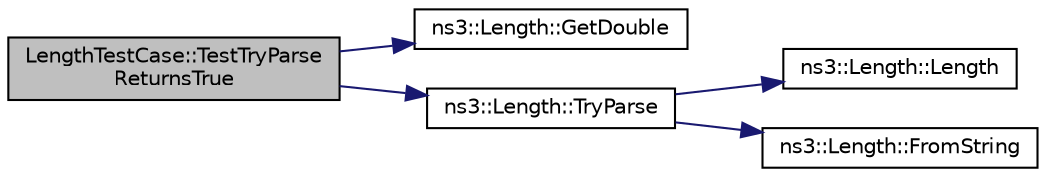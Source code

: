 digraph "LengthTestCase::TestTryParseReturnsTrue"
{
 // LATEX_PDF_SIZE
  edge [fontname="Helvetica",fontsize="10",labelfontname="Helvetica",labelfontsize="10"];
  node [fontname="Helvetica",fontsize="10",shape=record];
  rankdir="LR";
  Node1 [label="LengthTestCase::TestTryParse\lReturnsTrue",height=0.2,width=0.4,color="black", fillcolor="grey75", style="filled", fontcolor="black",tooltip="Test the TryParse function returns true on success."];
  Node1 -> Node2 [color="midnightblue",fontsize="10",style="solid",fontname="Helvetica"];
  Node2 [label="ns3::Length::GetDouble",height=0.2,width=0.4,color="black", fillcolor="white", style="filled",URL="$classns3_1_1_length.html#a3a2e6b71ceaf0370690099e5edb12372",tooltip="Current length value."];
  Node1 -> Node3 [color="midnightblue",fontsize="10",style="solid",fontname="Helvetica"];
  Node3 [label="ns3::Length::TryParse",height=0.2,width=0.4,color="black", fillcolor="white", style="filled",URL="$classns3_1_1_length.html#af5befe685a977be6469481b08abfb7f9",tooltip="Attempt to construct a Length object from a value and a unit string."];
  Node3 -> Node4 [color="midnightblue",fontsize="10",style="solid",fontname="Helvetica"];
  Node4 [label="ns3::Length::Length",height=0.2,width=0.4,color="black", fillcolor="white", style="filled",URL="$classns3_1_1_length.html#ad44a2e96074b86314d743e622f77fa73",tooltip="Default Constructor."];
  Node3 -> Node5 [color="midnightblue",fontsize="10",style="solid",fontname="Helvetica"];
  Node5 [label="ns3::Length::FromString",height=0.2,width=0.4,color="black", fillcolor="white", style="filled",URL="$classns3_1_1_length.html#a61a1c28acaa6c8483027837410f0ef0b",tooltip="Find the equivalent Length::Unit for a unit string."];
}
